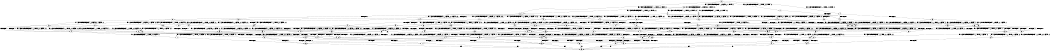 digraph BCG {
size = "7, 10.5";
center = TRUE;
node [shape = circle];
0 [peripheries = 2];
0 -> 1 [label = "EX !0 !ATOMIC_EXCH_BRANCH (1, +1, TRUE, +0, 2, TRUE) !:0:"];
0 -> 2 [label = "EX !1 !ATOMIC_EXCH_BRANCH (1, +0, FALSE, +0, 1, TRUE) !:0:"];
0 -> 3 [label = "EX !2 !ATOMIC_EXCH_BRANCH (1, +1, TRUE, +0, 2, TRUE) !:0:"];
0 -> 4 [label = "EX !0 !ATOMIC_EXCH_BRANCH (1, +1, TRUE, +0, 2, TRUE) !:0:"];
1 -> 5 [label = "TERMINATE !0"];
2 -> 6 [label = "EX !0 !ATOMIC_EXCH_BRANCH (1, +1, TRUE, +0, 2, TRUE) !:0:1:"];
2 -> 7 [label = "EX !2 !ATOMIC_EXCH_BRANCH (1, +1, TRUE, +0, 2, TRUE) !:0:1:"];
2 -> 8 [label = "EX !0 !ATOMIC_EXCH_BRANCH (1, +1, TRUE, +0, 2, TRUE) !:0:1:"];
2 -> 2 [label = "EX !1 !ATOMIC_EXCH_BRANCH (1, +0, FALSE, +0, 1, TRUE) !:0:1:"];
3 -> 9 [label = "EX !0 !ATOMIC_EXCH_BRANCH (1, +1, TRUE, +0, 2, FALSE) !:0:2:"];
3 -> 10 [label = "TERMINATE !2"];
3 -> 11 [label = "EX !1 !ATOMIC_EXCH_BRANCH (1, +0, FALSE, +0, 1, FALSE) !:0:2:"];
3 -> 12 [label = "EX !0 !ATOMIC_EXCH_BRANCH (1, +1, TRUE, +0, 2, FALSE) !:0:2:"];
4 -> 5 [label = "TERMINATE !0"];
4 -> 13 [label = "TERMINATE !0"];
4 -> 14 [label = "EX !1 !ATOMIC_EXCH_BRANCH (1, +0, FALSE, +0, 1, FALSE) !:0:"];
4 -> 12 [label = "EX !2 !ATOMIC_EXCH_BRANCH (1, +1, TRUE, +0, 2, FALSE) !:0:"];
5 -> 15 [label = "EX !1 !ATOMIC_EXCH_BRANCH (1, +0, FALSE, +0, 1, FALSE) !:1:"];
6 -> 16 [label = "EX !1 !ATOMIC_EXCH_BRANCH (1, +0, FALSE, +0, 1, FALSE) !:0:1:"];
7 -> 17 [label = "EX !1 !ATOMIC_EXCH_BRANCH (1, +0, FALSE, +0, 1, FALSE) !:0:1:2:"];
7 -> 18 [label = "TERMINATE !2"];
7 -> 19 [label = "EX !0 !ATOMIC_EXCH_BRANCH (1, +1, TRUE, +0, 2, FALSE) !:0:1:2:"];
7 -> 11 [label = "EX !1 !ATOMIC_EXCH_BRANCH (1, +0, FALSE, +0, 1, FALSE) !:0:1:2:"];
8 -> 16 [label = "EX !1 !ATOMIC_EXCH_BRANCH (1, +0, FALSE, +0, 1, FALSE) !:0:1:"];
8 -> 20 [label = "TERMINATE !0"];
8 -> 19 [label = "EX !2 !ATOMIC_EXCH_BRANCH (1, +1, TRUE, +0, 2, FALSE) !:0:1:"];
8 -> 14 [label = "EX !1 !ATOMIC_EXCH_BRANCH (1, +0, FALSE, +0, 1, FALSE) !:0:1:"];
9 -> 21 [label = "TERMINATE !0"];
10 -> 22 [label = "EX !0 !ATOMIC_EXCH_BRANCH (1, +1, TRUE, +0, 2, FALSE) !:0:"];
10 -> 23 [label = "EX !1 !ATOMIC_EXCH_BRANCH (1, +0, FALSE, +0, 1, FALSE) !:0:"];
10 -> 24 [label = "EX !0 !ATOMIC_EXCH_BRANCH (1, +1, TRUE, +0, 2, FALSE) !:0:"];
11 -> 25 [label = "EX !0 !ATOMIC_EXCH_BRANCH (1, +1, TRUE, +0, 2, FALSE) !:0:1:2:"];
11 -> 26 [label = "TERMINATE !1"];
11 -> 27 [label = "TERMINATE !2"];
11 -> 28 [label = "EX !0 !ATOMIC_EXCH_BRANCH (1, +1, TRUE, +0, 2, FALSE) !:0:1:2:"];
12 -> 21 [label = "TERMINATE !0"];
12 -> 29 [label = "TERMINATE !2"];
12 -> 30 [label = "TERMINATE !0"];
12 -> 31 [label = "EX !1 !ATOMIC_EXCH_BRANCH (1, +0, FALSE, +0, 1, FALSE) !:0:2:"];
13 -> 15 [label = "EX !1 !ATOMIC_EXCH_BRANCH (1, +0, FALSE, +0, 1, FALSE) !:1:"];
13 -> 32 [label = "EX !2 !ATOMIC_EXCH_BRANCH (1, +1, TRUE, +0, 2, FALSE) !:1:"];
13 -> 33 [label = "EX !1 !ATOMIC_EXCH_BRANCH (1, +0, FALSE, +0, 1, FALSE) !:1:"];
14 -> 34 [label = "TERMINATE !0"];
14 -> 35 [label = "TERMINATE !1"];
14 -> 36 [label = "TERMINATE !0"];
14 -> 28 [label = "EX !2 !ATOMIC_EXCH_BRANCH (1, +1, TRUE, +0, 2, FALSE) !:0:1:"];
15 -> 37 [label = "TERMINATE !1"];
16 -> 34 [label = "TERMINATE !0"];
17 -> 25 [label = "EX !0 !ATOMIC_EXCH_BRANCH (1, +1, TRUE, +0, 2, FALSE) !:0:1:2:"];
18 -> 38 [label = "EX !1 !ATOMIC_EXCH_BRANCH (1, +0, FALSE, +0, 1, FALSE) !:0:1:"];
18 -> 39 [label = "EX !0 !ATOMIC_EXCH_BRANCH (1, +1, TRUE, +0, 2, FALSE) !:0:1:"];
18 -> 23 [label = "EX !1 !ATOMIC_EXCH_BRANCH (1, +0, FALSE, +0, 1, FALSE) !:0:1:"];
19 -> 40 [label = "EX !1 !ATOMIC_EXCH_BRANCH (1, +0, FALSE, +0, 1, FALSE) !:0:1:2:"];
19 -> 41 [label = "TERMINATE !2"];
19 -> 42 [label = "TERMINATE !0"];
19 -> 31 [label = "EX !1 !ATOMIC_EXCH_BRANCH (1, +0, FALSE, +0, 1, FALSE) !:0:1:2:"];
20 -> 15 [label = "EX !1 !ATOMIC_EXCH_BRANCH (1, +0, FALSE, +0, 1, FALSE) !:1:"];
20 -> 43 [label = "EX !2 !ATOMIC_EXCH_BRANCH (1, +1, TRUE, +0, 2, FALSE) !:1:"];
20 -> 33 [label = "EX !1 !ATOMIC_EXCH_BRANCH (1, +0, FALSE, +0, 1, FALSE) !:1:"];
21 -> 44 [label = "EX !1 !ATOMIC_EXCH_BRANCH (1, +0, FALSE, +0, 1, FALSE) !:1:2:"];
22 -> 45 [label = "TERMINATE !0"];
23 -> 46 [label = "EX !0 !ATOMIC_EXCH_BRANCH (1, +1, TRUE, +0, 2, FALSE) !:0:1:"];
23 -> 47 [label = "TERMINATE !1"];
23 -> 48 [label = "EX !0 !ATOMIC_EXCH_BRANCH (1, +1, TRUE, +0, 2, FALSE) !:0:1:"];
24 -> 45 [label = "TERMINATE !0"];
24 -> 49 [label = "TERMINATE !0"];
24 -> 50 [label = "EX !1 !ATOMIC_EXCH_BRANCH (1, +0, FALSE, +0, 1, FALSE) !:0:"];
25 -> 51 [label = "TERMINATE !0"];
26 -> 52 [label = "EX !0 !ATOMIC_EXCH_BRANCH (1, +1, TRUE, +0, 2, FALSE) !:0:2:"];
26 -> 53 [label = "TERMINATE !2"];
26 -> 54 [label = "EX !0 !ATOMIC_EXCH_BRANCH (1, +1, TRUE, +0, 2, FALSE) !:0:2:"];
27 -> 46 [label = "EX !0 !ATOMIC_EXCH_BRANCH (1, +1, TRUE, +0, 2, FALSE) !:0:1:"];
27 -> 47 [label = "TERMINATE !1"];
27 -> 48 [label = "EX !0 !ATOMIC_EXCH_BRANCH (1, +1, TRUE, +0, 2, FALSE) !:0:1:"];
28 -> 51 [label = "TERMINATE !0"];
28 -> 55 [label = "TERMINATE !1"];
28 -> 56 [label = "TERMINATE !2"];
28 -> 57 [label = "TERMINATE !0"];
29 -> 45 [label = "TERMINATE !0"];
29 -> 49 [label = "TERMINATE !0"];
29 -> 50 [label = "EX !1 !ATOMIC_EXCH_BRANCH (1, +0, FALSE, +0, 1, FALSE) !:0:"];
30 -> 44 [label = "EX !1 !ATOMIC_EXCH_BRANCH (1, +0, FALSE, +0, 1, FALSE) !:1:2:"];
30 -> 58 [label = "TERMINATE !2"];
30 -> 59 [label = "EX !1 !ATOMIC_EXCH_BRANCH (1, +0, FALSE, +0, 1, FALSE) !:1:2:"];
31 -> 51 [label = "TERMINATE !0"];
31 -> 55 [label = "TERMINATE !1"];
31 -> 56 [label = "TERMINATE !2"];
31 -> 57 [label = "TERMINATE !0"];
32 -> 44 [label = "EX !1 !ATOMIC_EXCH_BRANCH (1, +0, FALSE, +0, 1, FALSE) !:1:2:"];
32 -> 58 [label = "TERMINATE !2"];
32 -> 59 [label = "EX !1 !ATOMIC_EXCH_BRANCH (1, +0, FALSE, +0, 1, FALSE) !:1:2:"];
33 -> 37 [label = "TERMINATE !1"];
33 -> 60 [label = "TERMINATE !1"];
33 -> 61 [label = "EX !2 !ATOMIC_EXCH_BRANCH (1, +1, TRUE, +0, 2, FALSE) !:1:"];
34 -> 37 [label = "TERMINATE !1"];
35 -> 62 [label = "TERMINATE !0"];
35 -> 63 [label = "TERMINATE !0"];
35 -> 54 [label = "EX !2 !ATOMIC_EXCH_BRANCH (1, +1, TRUE, +0, 2, FALSE) !:0:"];
36 -> 37 [label = "TERMINATE !1"];
36 -> 60 [label = "TERMINATE !1"];
36 -> 61 [label = "EX !2 !ATOMIC_EXCH_BRANCH (1, +1, TRUE, +0, 2, FALSE) !:1:"];
37 -> 64 [label = "EX !2 !ATOMIC_EXCH_BRANCH (1, +1, TRUE, +0, 2, FALSE) !:2:"];
38 -> 46 [label = "EX !0 !ATOMIC_EXCH_BRANCH (1, +1, TRUE, +0, 2, FALSE) !:0:1:"];
39 -> 65 [label = "EX !1 !ATOMIC_EXCH_BRANCH (1, +0, FALSE, +0, 1, FALSE) !:0:1:"];
39 -> 66 [label = "TERMINATE !0"];
39 -> 50 [label = "EX !1 !ATOMIC_EXCH_BRANCH (1, +0, FALSE, +0, 1, FALSE) !:0:1:"];
40 -> 51 [label = "TERMINATE !0"];
41 -> 65 [label = "EX !1 !ATOMIC_EXCH_BRANCH (1, +0, FALSE, +0, 1, FALSE) !:0:1:"];
41 -> 66 [label = "TERMINATE !0"];
41 -> 50 [label = "EX !1 !ATOMIC_EXCH_BRANCH (1, +0, FALSE, +0, 1, FALSE) !:0:1:"];
42 -> 44 [label = "EX !1 !ATOMIC_EXCH_BRANCH (1, +0, FALSE, +0, 1, FALSE) !:1:2:"];
42 -> 67 [label = "TERMINATE !2"];
42 -> 59 [label = "EX !1 !ATOMIC_EXCH_BRANCH (1, +0, FALSE, +0, 1, FALSE) !:1:2:"];
43 -> 44 [label = "EX !1 !ATOMIC_EXCH_BRANCH (1, +0, FALSE, +0, 1, FALSE) !:1:2:"];
43 -> 67 [label = "TERMINATE !2"];
43 -> 59 [label = "EX !1 !ATOMIC_EXCH_BRANCH (1, +0, FALSE, +0, 1, FALSE) !:1:2:"];
44 -> 68 [label = "TERMINATE !2"];
45 -> 69 [label = "EX !1 !ATOMIC_EXCH_BRANCH (1, +0, FALSE, +0, 1, FALSE) !:1:"];
46 -> 70 [label = "TERMINATE !0"];
47 -> 71 [label = "EX !0 !ATOMIC_EXCH_BRANCH (1, +1, TRUE, +0, 2, FALSE) !:0:"];
47 -> 72 [label = "EX !0 !ATOMIC_EXCH_BRANCH (1, +1, TRUE, +0, 2, FALSE) !:0:"];
48 -> 70 [label = "TERMINATE !0"];
48 -> 73 [label = "TERMINATE !1"];
48 -> 74 [label = "TERMINATE !0"];
49 -> 69 [label = "EX !1 !ATOMIC_EXCH_BRANCH (1, +0, FALSE, +0, 1, FALSE) !:1:"];
49 -> 75 [label = "EX !1 !ATOMIC_EXCH_BRANCH (1, +0, FALSE, +0, 1, FALSE) !:1:"];
50 -> 70 [label = "TERMINATE !0"];
50 -> 73 [label = "TERMINATE !1"];
50 -> 74 [label = "TERMINATE !0"];
51 -> 68 [label = "TERMINATE !2"];
52 -> 76 [label = "TERMINATE !0"];
53 -> 71 [label = "EX !0 !ATOMIC_EXCH_BRANCH (1, +1, TRUE, +0, 2, FALSE) !:0:"];
53 -> 72 [label = "EX !0 !ATOMIC_EXCH_BRANCH (1, +1, TRUE, +0, 2, FALSE) !:0:"];
54 -> 76 [label = "TERMINATE !0"];
54 -> 77 [label = "TERMINATE !2"];
54 -> 78 [label = "TERMINATE !0"];
55 -> 76 [label = "TERMINATE !0"];
55 -> 77 [label = "TERMINATE !2"];
55 -> 78 [label = "TERMINATE !0"];
56 -> 70 [label = "TERMINATE !0"];
56 -> 73 [label = "TERMINATE !1"];
56 -> 74 [label = "TERMINATE !0"];
57 -> 68 [label = "TERMINATE !2"];
57 -> 79 [label = "TERMINATE !1"];
57 -> 80 [label = "TERMINATE !2"];
58 -> 69 [label = "EX !1 !ATOMIC_EXCH_BRANCH (1, +0, FALSE, +0, 1, FALSE) !:1:"];
58 -> 75 [label = "EX !1 !ATOMIC_EXCH_BRANCH (1, +0, FALSE, +0, 1, FALSE) !:1:"];
59 -> 68 [label = "TERMINATE !2"];
59 -> 79 [label = "TERMINATE !1"];
59 -> 80 [label = "TERMINATE !2"];
60 -> 64 [label = "EX !2 !ATOMIC_EXCH_BRANCH (1, +1, TRUE, +0, 2, FALSE) !:2:"];
60 -> 81 [label = "EX !2 !ATOMIC_EXCH_BRANCH (1, +1, TRUE, +0, 2, FALSE) !:2:"];
61 -> 68 [label = "TERMINATE !2"];
61 -> 79 [label = "TERMINATE !1"];
61 -> 80 [label = "TERMINATE !2"];
62 -> 82 [label = "EX !2 !ATOMIC_EXCH_BRANCH (1, +1, TRUE, +0, 2, FALSE) !:1:2:"];
63 -> 82 [label = "EX !2 !ATOMIC_EXCH_BRANCH (1, +1, TRUE, +0, 2, FALSE) !:1:2:"];
63 -> 83 [label = "EX !2 !ATOMIC_EXCH_BRANCH (1, +1, TRUE, +0, 2, FALSE) !:1:2:"];
64 -> 84 [label = "TERMINATE !2"];
65 -> 70 [label = "TERMINATE !0"];
66 -> 69 [label = "EX !1 !ATOMIC_EXCH_BRANCH (1, +0, FALSE, +0, 1, FALSE) !:1:"];
66 -> 75 [label = "EX !1 !ATOMIC_EXCH_BRANCH (1, +0, FALSE, +0, 1, FALSE) !:1:"];
67 -> 69 [label = "EX !1 !ATOMIC_EXCH_BRANCH (1, +0, FALSE, +0, 1, FALSE) !:1:"];
67 -> 75 [label = "EX !1 !ATOMIC_EXCH_BRANCH (1, +0, FALSE, +0, 1, FALSE) !:1:"];
68 -> 85 [label = "TERMINATE !1"];
69 -> 85 [label = "TERMINATE !1"];
70 -> 85 [label = "TERMINATE !1"];
71 -> 86 [label = "TERMINATE !0"];
72 -> 86 [label = "TERMINATE !0"];
72 -> 87 [label = "TERMINATE !0"];
73 -> 86 [label = "TERMINATE !0"];
73 -> 87 [label = "TERMINATE !0"];
74 -> 85 [label = "TERMINATE !1"];
74 -> 88 [label = "TERMINATE !1"];
75 -> 85 [label = "TERMINATE !1"];
75 -> 88 [label = "TERMINATE !1"];
76 -> 89 [label = "TERMINATE !2"];
77 -> 86 [label = "TERMINATE !0"];
77 -> 87 [label = "TERMINATE !0"];
78 -> 89 [label = "TERMINATE !2"];
78 -> 90 [label = "TERMINATE !2"];
79 -> 84 [label = "TERMINATE !2"];
79 -> 91 [label = "TERMINATE !2"];
80 -> 85 [label = "TERMINATE !1"];
80 -> 88 [label = "TERMINATE !1"];
81 -> 84 [label = "TERMINATE !2"];
81 -> 91 [label = "TERMINATE !2"];
82 -> 89 [label = "TERMINATE !2"];
83 -> 89 [label = "TERMINATE !2"];
83 -> 90 [label = "TERMINATE !2"];
84 -> 92 [label = "exit"];
85 -> 92 [label = "exit"];
86 -> 92 [label = "exit"];
87 -> 92 [label = "exit"];
88 -> 92 [label = "exit"];
89 -> 92 [label = "exit"];
90 -> 92 [label = "exit"];
91 -> 92 [label = "exit"];
}
